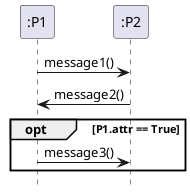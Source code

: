@startuml
hide footbox
skinparam backgroundcolor transparent
participant ":P1" as P1
participant ":P2" as P2

P1 -> P2 : message1()
P1 <- P2 : message2()


opt P1.attr == True
  P1 -> P2 : message3()
end opt

@enduml